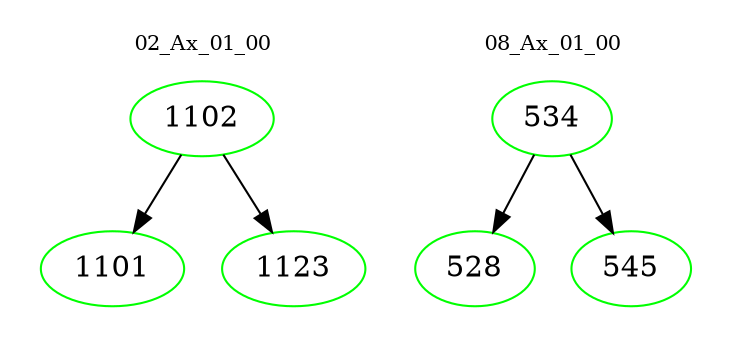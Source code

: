 digraph{
subgraph cluster_0 {
color = white
label = "02_Ax_01_00";
fontsize=10;
T0_1102 [label="1102", color="green"]
T0_1102 -> T0_1101 [color="black"]
T0_1101 [label="1101", color="green"]
T0_1102 -> T0_1123 [color="black"]
T0_1123 [label="1123", color="green"]
}
subgraph cluster_1 {
color = white
label = "08_Ax_01_00";
fontsize=10;
T1_534 [label="534", color="green"]
T1_534 -> T1_528 [color="black"]
T1_528 [label="528", color="green"]
T1_534 -> T1_545 [color="black"]
T1_545 [label="545", color="green"]
}
}

